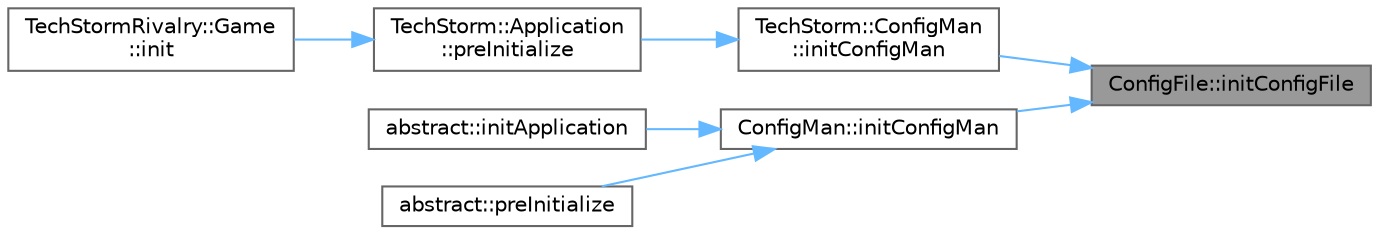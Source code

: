 digraph "ConfigFile::initConfigFile"
{
 // LATEX_PDF_SIZE
  bgcolor="transparent";
  edge [fontname=Helvetica,fontsize=10,labelfontname=Helvetica,labelfontsize=10];
  node [fontname=Helvetica,fontsize=10,shape=box,height=0.2,width=0.4];
  rankdir="RL";
  Node1 [id="Node000001",label="ConfigFile::initConfigFile",height=0.2,width=0.4,color="gray40", fillcolor="grey60", style="filled", fontcolor="black",tooltip=" "];
  Node1 -> Node2 [id="edge1_Node000001_Node000002",dir="back",color="steelblue1",style="solid",tooltip=" "];
  Node2 [id="Node000002",label="TechStorm::ConfigMan\l::initConfigMan",height=0.2,width=0.4,color="grey40", fillcolor="white", style="filled",URL="$class_tech_storm_1_1_config_man.html#a08f005b1f29bb9edcf7c12893c763c3a",tooltip=" "];
  Node2 -> Node3 [id="edge2_Node000002_Node000003",dir="back",color="steelblue1",style="solid",tooltip=" "];
  Node3 [id="Node000003",label="TechStorm::Application\l::preInitialize",height=0.2,width=0.4,color="grey40", fillcolor="white", style="filled",URL="$class_tech_storm_1_1_application.html#a4aa1bd0e8b4826fbed4559a6266e8f98",tooltip=" "];
  Node3 -> Node4 [id="edge3_Node000003_Node000004",dir="back",color="steelblue1",style="solid",tooltip=" "];
  Node4 [id="Node000004",label="TechStormRivalry::Game\l::init",height=0.2,width=0.4,color="grey40", fillcolor="white", style="filled",URL="$class_tech_storm_rivalry_1_1_game.html#a27c5f38ca8a83e6c96267e2c60b5c407",tooltip=" "];
  Node1 -> Node5 [id="edge4_Node000001_Node000005",dir="back",color="steelblue1",style="solid",tooltip=" "];
  Node5 [id="Node000005",label="ConfigMan::initConfigMan",height=0.2,width=0.4,color="grey40", fillcolor="white", style="filled",URL="$class_config_man.html#a10b3a2e4f0828bc9adb63fbd6158212d",tooltip=" "];
  Node5 -> Node6 [id="edge5_Node000005_Node000006",dir="back",color="steelblue1",style="solid",tooltip=" "];
  Node6 [id="Node000006",label="abstract::initApplication",height=0.2,width=0.4,color="grey40", fillcolor="white", style="filled",URL="$classabstract.html#af5219c1221c9270c74e8a29fe95bb332",tooltip=" "];
  Node5 -> Node7 [id="edge6_Node000005_Node000007",dir="back",color="steelblue1",style="solid",tooltip=" "];
  Node7 [id="Node000007",label="abstract::preInitialize",height=0.2,width=0.4,color="grey40", fillcolor="white", style="filled",URL="$classabstract.html#aa67d607c6d2c6ee68866f3b3d99f441f",tooltip=" "];
}
